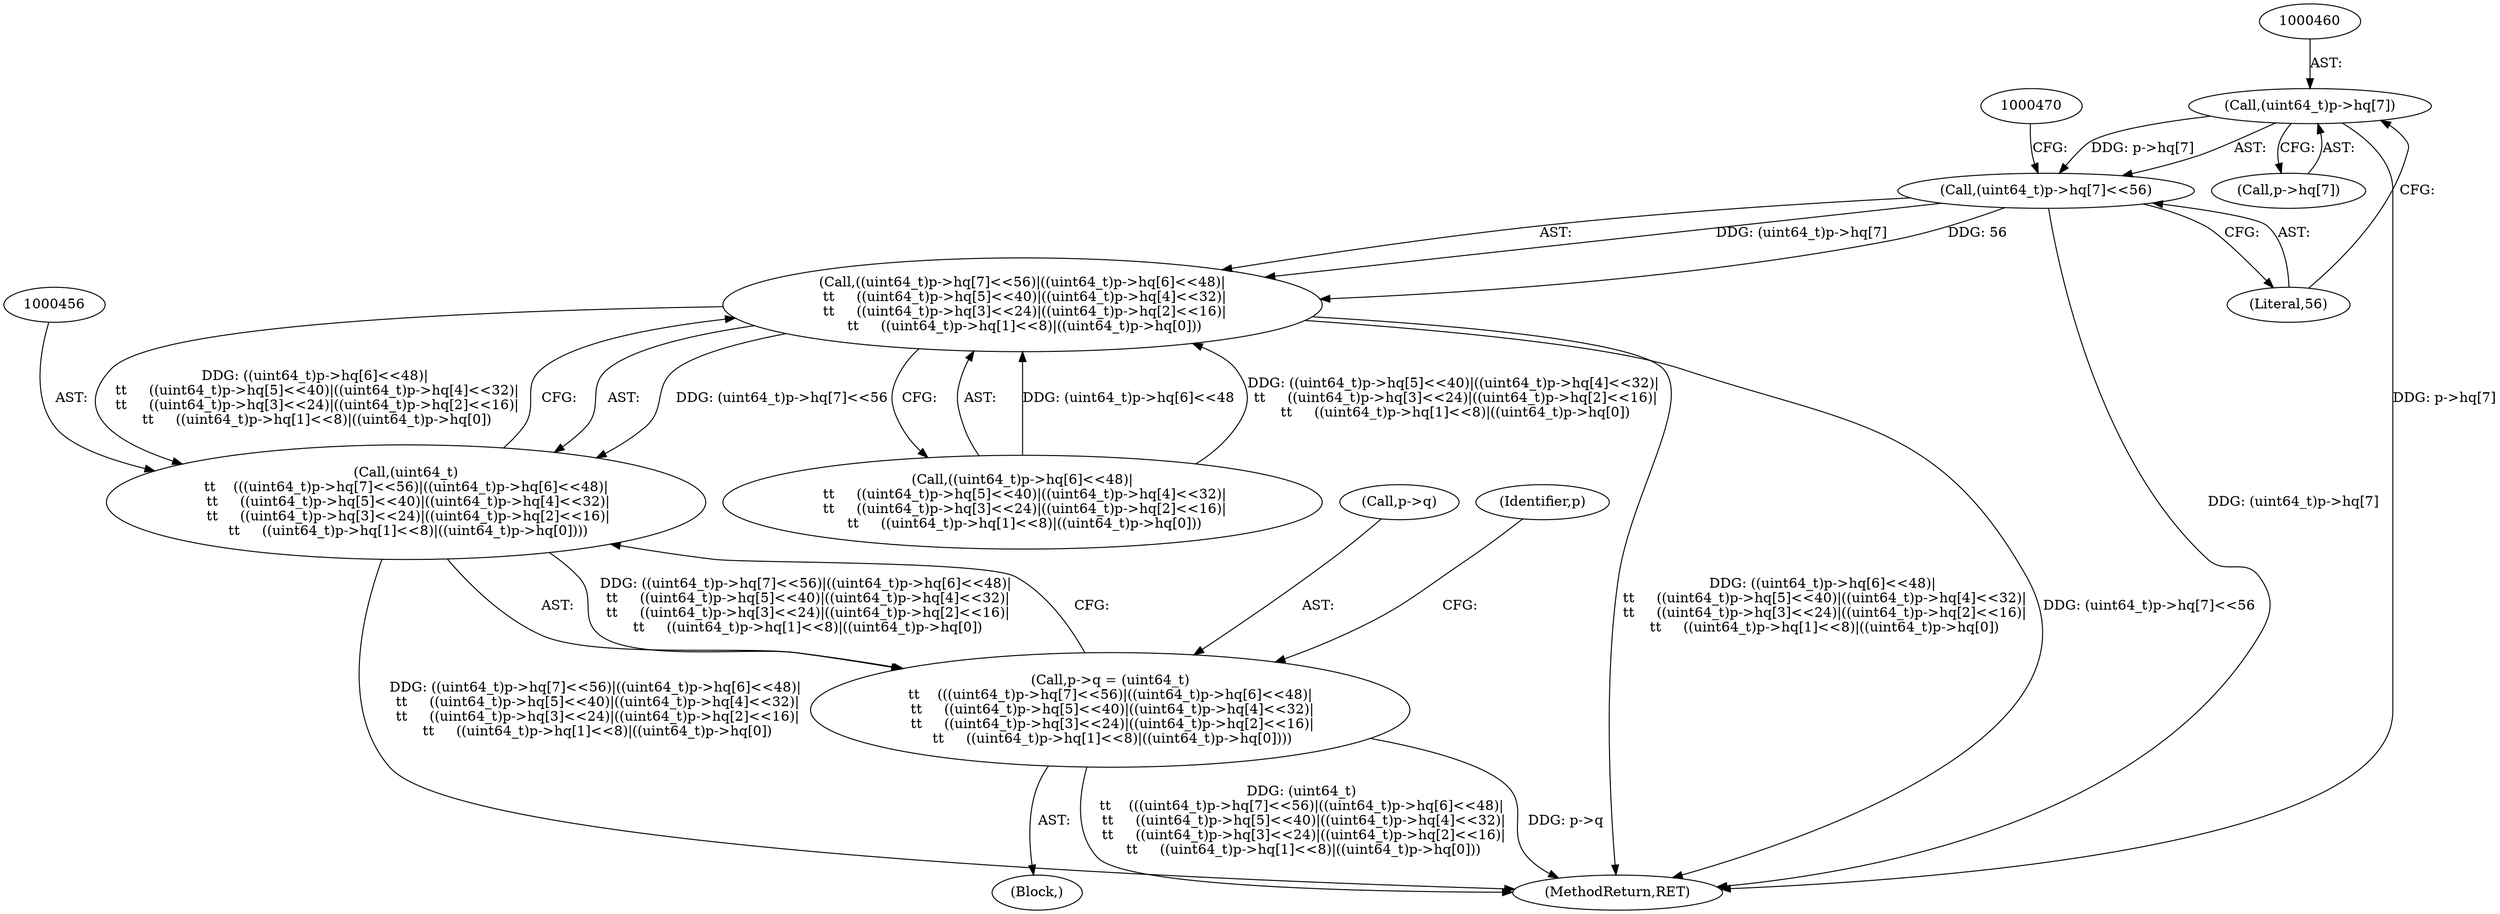 digraph "0_file_4a284c89d6ef11aca34da65da7d673050a5ea320_2@pointer" {
"1000459" [label="(Call,(uint64_t)p->hq[7])"];
"1000458" [label="(Call,(uint64_t)p->hq[7]<<56)"];
"1000457" [label="(Call,((uint64_t)p->hq[7]<<56)|((uint64_t)p->hq[6]<<48)|\n \t\t     ((uint64_t)p->hq[5]<<40)|((uint64_t)p->hq[4]<<32)|\n \t\t     ((uint64_t)p->hq[3]<<24)|((uint64_t)p->hq[2]<<16)|\n \t\t     ((uint64_t)p->hq[1]<<8)|((uint64_t)p->hq[0]))"];
"1000455" [label="(Call,(uint64_t)\n\t\t    (((uint64_t)p->hq[7]<<56)|((uint64_t)p->hq[6]<<48)|\n \t\t     ((uint64_t)p->hq[5]<<40)|((uint64_t)p->hq[4]<<32)|\n \t\t     ((uint64_t)p->hq[3]<<24)|((uint64_t)p->hq[2]<<16)|\n \t\t     ((uint64_t)p->hq[1]<<8)|((uint64_t)p->hq[0])))"];
"1000451" [label="(Call,p->q = (uint64_t)\n\t\t    (((uint64_t)p->hq[7]<<56)|((uint64_t)p->hq[6]<<48)|\n \t\t     ((uint64_t)p->hq[5]<<40)|((uint64_t)p->hq[4]<<32)|\n \t\t     ((uint64_t)p->hq[3]<<24)|((uint64_t)p->hq[2]<<16)|\n \t\t     ((uint64_t)p->hq[1]<<8)|((uint64_t)p->hq[0])))"];
"1000466" [label="(Literal,56)"];
"1000879" [label="(MethodReturn,RET)"];
"1000467" [label="(Call,((uint64_t)p->hq[6]<<48)|\n \t\t     ((uint64_t)p->hq[5]<<40)|((uint64_t)p->hq[4]<<32)|\n \t\t     ((uint64_t)p->hq[3]<<24)|((uint64_t)p->hq[2]<<16)|\n \t\t     ((uint64_t)p->hq[1]<<8)|((uint64_t)p->hq[0]))"];
"1000455" [label="(Call,(uint64_t)\n\t\t    (((uint64_t)p->hq[7]<<56)|((uint64_t)p->hq[6]<<48)|\n \t\t     ((uint64_t)p->hq[5]<<40)|((uint64_t)p->hq[4]<<32)|\n \t\t     ((uint64_t)p->hq[3]<<24)|((uint64_t)p->hq[2]<<16)|\n \t\t     ((uint64_t)p->hq[1]<<8)|((uint64_t)p->hq[0])))"];
"1000535" [label="(Identifier,p)"];
"1000452" [label="(Call,p->q)"];
"1000457" [label="(Call,((uint64_t)p->hq[7]<<56)|((uint64_t)p->hq[6]<<48)|\n \t\t     ((uint64_t)p->hq[5]<<40)|((uint64_t)p->hq[4]<<32)|\n \t\t     ((uint64_t)p->hq[3]<<24)|((uint64_t)p->hq[2]<<16)|\n \t\t     ((uint64_t)p->hq[1]<<8)|((uint64_t)p->hq[0]))"];
"1000119" [label="(Block,)"];
"1000458" [label="(Call,(uint64_t)p->hq[7]<<56)"];
"1000459" [label="(Call,(uint64_t)p->hq[7])"];
"1000451" [label="(Call,p->q = (uint64_t)\n\t\t    (((uint64_t)p->hq[7]<<56)|((uint64_t)p->hq[6]<<48)|\n \t\t     ((uint64_t)p->hq[5]<<40)|((uint64_t)p->hq[4]<<32)|\n \t\t     ((uint64_t)p->hq[3]<<24)|((uint64_t)p->hq[2]<<16)|\n \t\t     ((uint64_t)p->hq[1]<<8)|((uint64_t)p->hq[0])))"];
"1000461" [label="(Call,p->hq[7])"];
"1000459" -> "1000458"  [label="AST: "];
"1000459" -> "1000461"  [label="CFG: "];
"1000460" -> "1000459"  [label="AST: "];
"1000461" -> "1000459"  [label="AST: "];
"1000466" -> "1000459"  [label="CFG: "];
"1000459" -> "1000879"  [label="DDG: p->hq[7]"];
"1000459" -> "1000458"  [label="DDG: p->hq[7]"];
"1000458" -> "1000457"  [label="AST: "];
"1000458" -> "1000466"  [label="CFG: "];
"1000466" -> "1000458"  [label="AST: "];
"1000470" -> "1000458"  [label="CFG: "];
"1000458" -> "1000879"  [label="DDG: (uint64_t)p->hq[7]"];
"1000458" -> "1000457"  [label="DDG: (uint64_t)p->hq[7]"];
"1000458" -> "1000457"  [label="DDG: 56"];
"1000457" -> "1000455"  [label="AST: "];
"1000457" -> "1000467"  [label="CFG: "];
"1000467" -> "1000457"  [label="AST: "];
"1000455" -> "1000457"  [label="CFG: "];
"1000457" -> "1000879"  [label="DDG: ((uint64_t)p->hq[6]<<48)|\n \t\t     ((uint64_t)p->hq[5]<<40)|((uint64_t)p->hq[4]<<32)|\n \t\t     ((uint64_t)p->hq[3]<<24)|((uint64_t)p->hq[2]<<16)|\n \t\t     ((uint64_t)p->hq[1]<<8)|((uint64_t)p->hq[0])"];
"1000457" -> "1000879"  [label="DDG: (uint64_t)p->hq[7]<<56"];
"1000457" -> "1000455"  [label="DDG: (uint64_t)p->hq[7]<<56"];
"1000457" -> "1000455"  [label="DDG: ((uint64_t)p->hq[6]<<48)|\n \t\t     ((uint64_t)p->hq[5]<<40)|((uint64_t)p->hq[4]<<32)|\n \t\t     ((uint64_t)p->hq[3]<<24)|((uint64_t)p->hq[2]<<16)|\n \t\t     ((uint64_t)p->hq[1]<<8)|((uint64_t)p->hq[0])"];
"1000467" -> "1000457"  [label="DDG: (uint64_t)p->hq[6]<<48"];
"1000467" -> "1000457"  [label="DDG: ((uint64_t)p->hq[5]<<40)|((uint64_t)p->hq[4]<<32)|\n \t\t     ((uint64_t)p->hq[3]<<24)|((uint64_t)p->hq[2]<<16)|\n \t\t     ((uint64_t)p->hq[1]<<8)|((uint64_t)p->hq[0])"];
"1000455" -> "1000451"  [label="AST: "];
"1000456" -> "1000455"  [label="AST: "];
"1000451" -> "1000455"  [label="CFG: "];
"1000455" -> "1000879"  [label="DDG: ((uint64_t)p->hq[7]<<56)|((uint64_t)p->hq[6]<<48)|\n \t\t     ((uint64_t)p->hq[5]<<40)|((uint64_t)p->hq[4]<<32)|\n \t\t     ((uint64_t)p->hq[3]<<24)|((uint64_t)p->hq[2]<<16)|\n \t\t     ((uint64_t)p->hq[1]<<8)|((uint64_t)p->hq[0])"];
"1000455" -> "1000451"  [label="DDG: ((uint64_t)p->hq[7]<<56)|((uint64_t)p->hq[6]<<48)|\n \t\t     ((uint64_t)p->hq[5]<<40)|((uint64_t)p->hq[4]<<32)|\n \t\t     ((uint64_t)p->hq[3]<<24)|((uint64_t)p->hq[2]<<16)|\n \t\t     ((uint64_t)p->hq[1]<<8)|((uint64_t)p->hq[0])"];
"1000451" -> "1000119"  [label="AST: "];
"1000452" -> "1000451"  [label="AST: "];
"1000535" -> "1000451"  [label="CFG: "];
"1000451" -> "1000879"  [label="DDG: (uint64_t)\n\t\t    (((uint64_t)p->hq[7]<<56)|((uint64_t)p->hq[6]<<48)|\n \t\t     ((uint64_t)p->hq[5]<<40)|((uint64_t)p->hq[4]<<32)|\n \t\t     ((uint64_t)p->hq[3]<<24)|((uint64_t)p->hq[2]<<16)|\n \t\t     ((uint64_t)p->hq[1]<<8)|((uint64_t)p->hq[0]))"];
"1000451" -> "1000879"  [label="DDG: p->q"];
}
